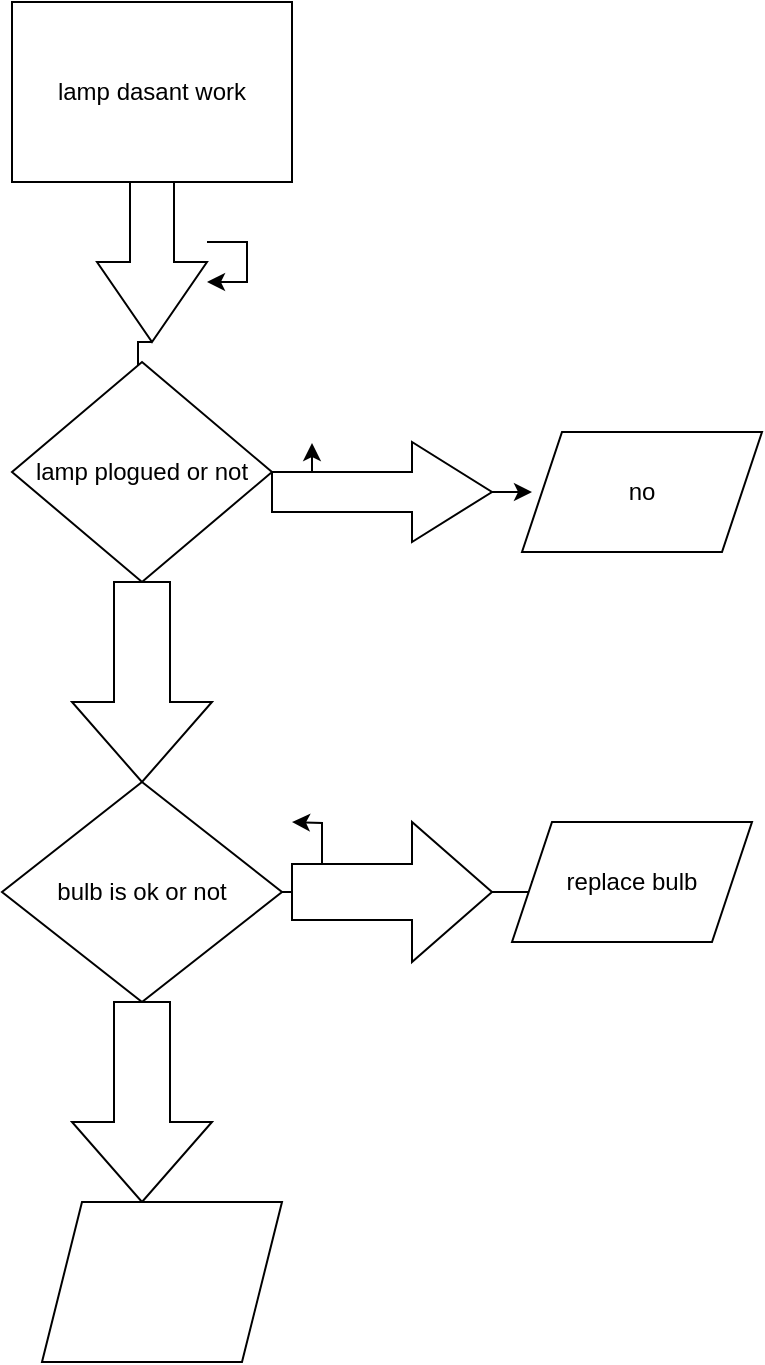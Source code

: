 <mxfile version="28.2.8">
  <diagram name="Page-1" id="0h23OUbqIbt9me7i8CGn">
    <mxGraphModel dx="1042" dy="570" grid="1" gridSize="10" guides="1" tooltips="1" connect="1" arrows="1" fold="1" page="1" pageScale="1" pageWidth="850" pageHeight="1100" math="0" shadow="0">
      <root>
        <mxCell id="0" />
        <mxCell id="1" parent="0" />
        <mxCell id="dnrJ1EkXZgyWCISczhn_-1" value="lamp dasant work" style="rounded=0;whiteSpace=wrap;html=1;" vertex="1" parent="1">
          <mxGeometry x="50" y="50" width="140" height="90" as="geometry" />
        </mxCell>
        <mxCell id="dnrJ1EkXZgyWCISczhn_-5" style="edgeStyle=orthogonalEdgeStyle;rounded=0;orthogonalLoop=1;jettySize=auto;html=1;exitX=1;exitY=0.5;exitDx=0;exitDy=0;exitPerimeter=0;" edge="1" parent="1" source="dnrJ1EkXZgyWCISczhn_-3">
          <mxGeometry relative="1" as="geometry">
            <mxPoint x="113" y="250" as="targetPoint" />
          </mxGeometry>
        </mxCell>
        <mxCell id="dnrJ1EkXZgyWCISczhn_-3" value="" style="html=1;shadow=0;dashed=0;align=center;verticalAlign=middle;shape=mxgraph.arrows2.arrow;dy=0.6;dx=40;direction=south;notch=0;" vertex="1" parent="1">
          <mxGeometry x="92.5" y="140" width="55" height="80" as="geometry" />
        </mxCell>
        <mxCell id="dnrJ1EkXZgyWCISczhn_-4" style="edgeStyle=orthogonalEdgeStyle;rounded=0;orthogonalLoop=1;jettySize=auto;html=1;" edge="1" parent="1" source="dnrJ1EkXZgyWCISczhn_-3" target="dnrJ1EkXZgyWCISczhn_-3">
          <mxGeometry relative="1" as="geometry" />
        </mxCell>
        <mxCell id="dnrJ1EkXZgyWCISczhn_-7" style="edgeStyle=orthogonalEdgeStyle;rounded=0;orthogonalLoop=1;jettySize=auto;html=1;" edge="1" parent="1" source="dnrJ1EkXZgyWCISczhn_-6">
          <mxGeometry relative="1" as="geometry">
            <mxPoint x="200" y="270" as="targetPoint" />
          </mxGeometry>
        </mxCell>
        <mxCell id="dnrJ1EkXZgyWCISczhn_-8" style="edgeStyle=orthogonalEdgeStyle;rounded=0;orthogonalLoop=1;jettySize=auto;html=1;" edge="1" parent="1" source="dnrJ1EkXZgyWCISczhn_-6">
          <mxGeometry relative="1" as="geometry">
            <mxPoint x="120" y="360" as="targetPoint" />
          </mxGeometry>
        </mxCell>
        <mxCell id="dnrJ1EkXZgyWCISczhn_-6" value="lamp plogued or not" style="rhombus;whiteSpace=wrap;html=1;" vertex="1" parent="1">
          <mxGeometry x="50" y="230" width="130" height="110" as="geometry" />
        </mxCell>
        <mxCell id="dnrJ1EkXZgyWCISczhn_-11" style="edgeStyle=orthogonalEdgeStyle;rounded=0;orthogonalLoop=1;jettySize=auto;html=1;" edge="1" parent="1" source="dnrJ1EkXZgyWCISczhn_-10">
          <mxGeometry relative="1" as="geometry">
            <mxPoint x="310" y="295" as="targetPoint" />
          </mxGeometry>
        </mxCell>
        <mxCell id="dnrJ1EkXZgyWCISczhn_-10" value="" style="html=1;shadow=0;dashed=0;align=center;verticalAlign=middle;shape=mxgraph.arrows2.arrow;dy=0.6;dx=40;notch=0;" vertex="1" parent="1">
          <mxGeometry x="180" y="270" width="110" height="50" as="geometry" />
        </mxCell>
        <mxCell id="dnrJ1EkXZgyWCISczhn_-13" value="no" style="shape=parallelogram;perimeter=parallelogramPerimeter;whiteSpace=wrap;html=1;fixedSize=1;" vertex="1" parent="1">
          <mxGeometry x="305" y="265" width="120" height="60" as="geometry" />
        </mxCell>
        <mxCell id="dnrJ1EkXZgyWCISczhn_-14" value="" style="html=1;shadow=0;dashed=0;align=center;verticalAlign=middle;shape=mxgraph.arrows2.arrow;dy=0.6;dx=40;direction=south;notch=0;" vertex="1" parent="1">
          <mxGeometry x="80" y="340" width="70" height="100" as="geometry" />
        </mxCell>
        <mxCell id="dnrJ1EkXZgyWCISczhn_-17" style="edgeStyle=orthogonalEdgeStyle;rounded=0;orthogonalLoop=1;jettySize=auto;html=1;" edge="1" parent="1" source="dnrJ1EkXZgyWCISczhn_-16">
          <mxGeometry relative="1" as="geometry">
            <mxPoint x="190" y="460" as="targetPoint" />
          </mxGeometry>
        </mxCell>
        <mxCell id="dnrJ1EkXZgyWCISczhn_-16" value="bulb is ok or not" style="rhombus;whiteSpace=wrap;html=1;" vertex="1" parent="1">
          <mxGeometry x="45" y="440" width="140" height="110" as="geometry" />
        </mxCell>
        <mxCell id="dnrJ1EkXZgyWCISczhn_-19" style="edgeStyle=orthogonalEdgeStyle;rounded=0;orthogonalLoop=1;jettySize=auto;html=1;" edge="1" parent="1" source="dnrJ1EkXZgyWCISczhn_-18" target="dnrJ1EkXZgyWCISczhn_-20">
          <mxGeometry relative="1" as="geometry">
            <mxPoint x="320" y="495" as="targetPoint" />
          </mxGeometry>
        </mxCell>
        <mxCell id="dnrJ1EkXZgyWCISczhn_-18" value="" style="html=1;shadow=0;dashed=0;align=center;verticalAlign=middle;shape=mxgraph.arrows2.arrow;dy=0.6;dx=40;notch=0;" vertex="1" parent="1">
          <mxGeometry x="190" y="460" width="100" height="70" as="geometry" />
        </mxCell>
        <mxCell id="dnrJ1EkXZgyWCISczhn_-20" value="replace bulb" style="shape=parallelogram;perimeter=parallelogramPerimeter;whiteSpace=wrap;html=1;fixedSize=1;" vertex="1" parent="1">
          <mxGeometry x="300" y="460" width="120" height="60" as="geometry" />
        </mxCell>
        <mxCell id="dnrJ1EkXZgyWCISczhn_-21" value="" style="html=1;shadow=0;dashed=0;align=center;verticalAlign=middle;shape=mxgraph.arrows2.arrow;dy=0.6;dx=40;direction=south;notch=0;" vertex="1" parent="1">
          <mxGeometry x="80" y="550" width="70" height="100" as="geometry" />
        </mxCell>
        <mxCell id="dnrJ1EkXZgyWCISczhn_-23" value="" style="shape=parallelogram;perimeter=parallelogramPerimeter;whiteSpace=wrap;html=1;fixedSize=1;" vertex="1" parent="1">
          <mxGeometry x="65" y="650" width="120" height="80" as="geometry" />
        </mxCell>
      </root>
    </mxGraphModel>
  </diagram>
</mxfile>
